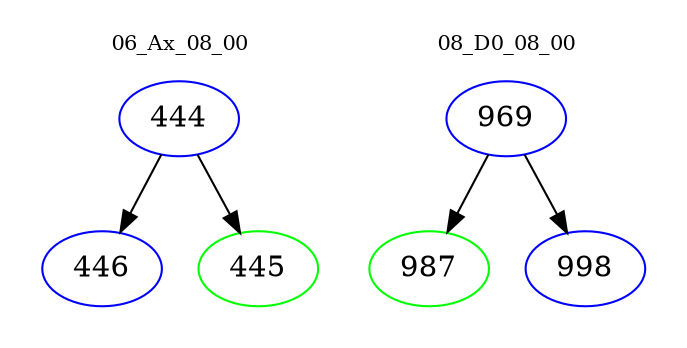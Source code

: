 digraph{
subgraph cluster_0 {
color = white
label = "06_Ax_08_00";
fontsize=10;
T0_444 [label="444", color="blue"]
T0_444 -> T0_446 [color="black"]
T0_446 [label="446", color="blue"]
T0_444 -> T0_445 [color="black"]
T0_445 [label="445", color="green"]
}
subgraph cluster_1 {
color = white
label = "08_D0_08_00";
fontsize=10;
T1_969 [label="969", color="blue"]
T1_969 -> T1_987 [color="black"]
T1_987 [label="987", color="green"]
T1_969 -> T1_998 [color="black"]
T1_998 [label="998", color="blue"]
}
}
